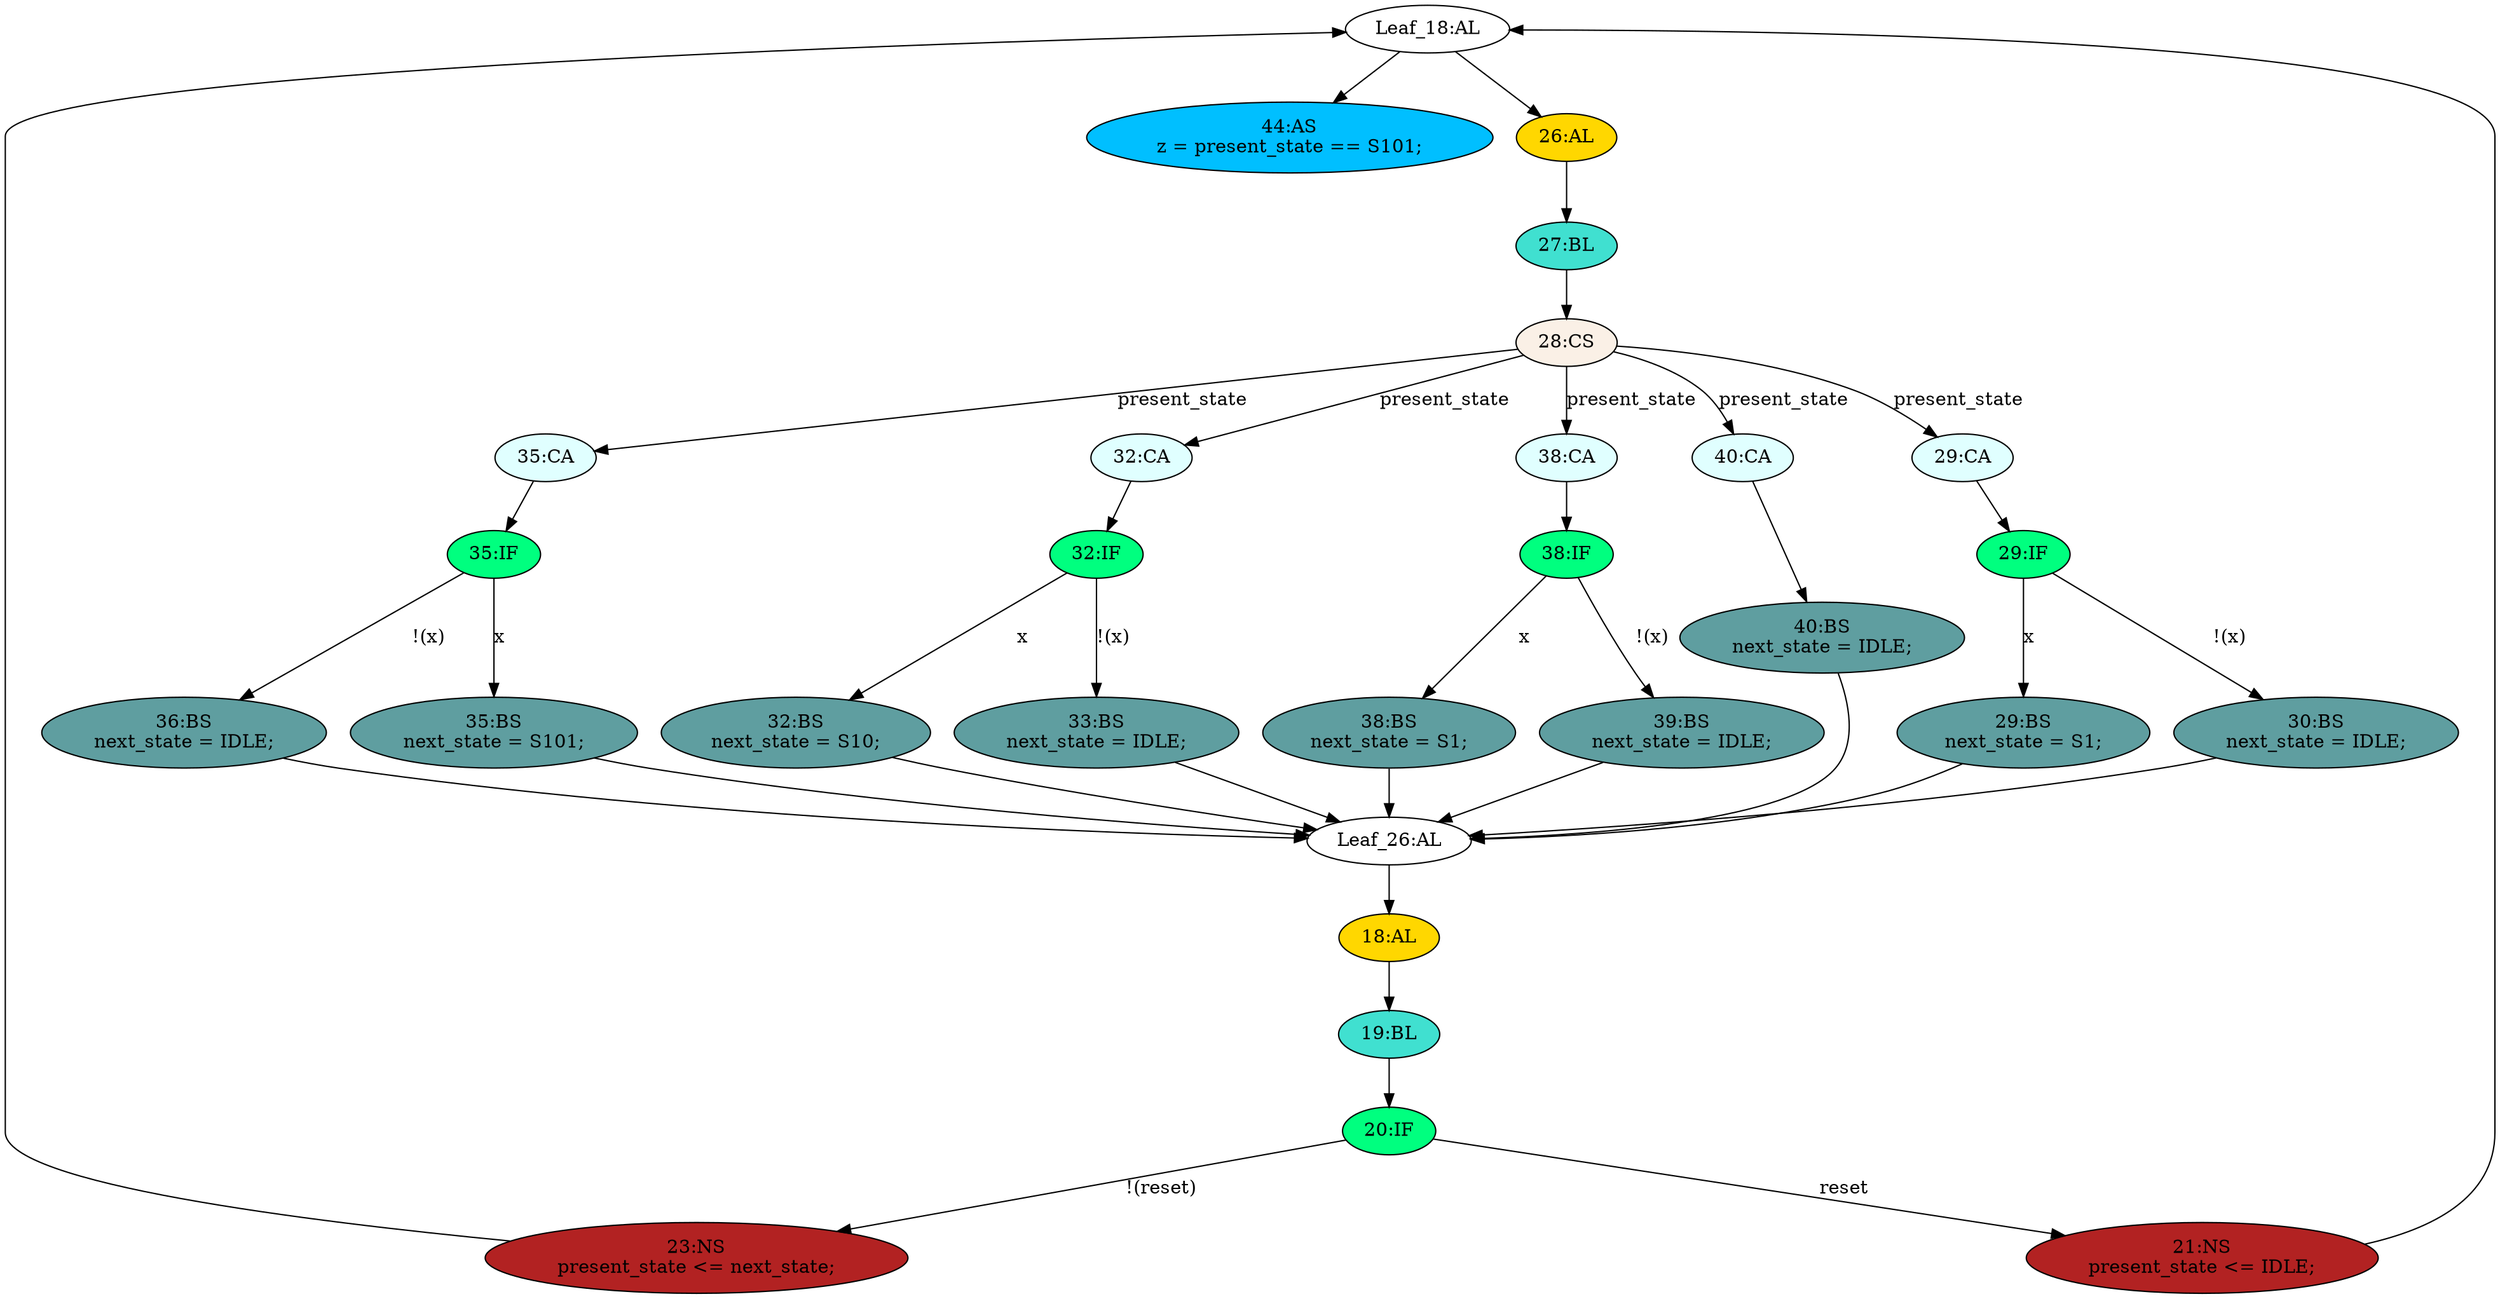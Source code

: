 strict digraph "compose( ,  )" {
	node [label="\N"];
	"44:AS"	[ast="<pyverilog.vparser.ast.Assign object at 0x7f2b2cbd82d0>",
		def_var="['z']",
		fillcolor=deepskyblue,
		label="44:AS
z = present_state == S101;",
		statements="[]",
		style=filled,
		typ=Assign,
		use_var="['present_state']"];
	"23:NS"	[ast="<pyverilog.vparser.ast.NonblockingSubstitution object at 0x7f2b2cf71050>",
		fillcolor=firebrick,
		label="23:NS
present_state <= next_state;",
		statements="[<pyverilog.vparser.ast.NonblockingSubstitution object at 0x7f2b2cf71050>]",
		style=filled,
		typ=NonblockingSubstitution];
	"Leaf_18:AL"	[def_var="['present_state']",
		label="Leaf_18:AL"];
	"23:NS" -> "Leaf_18:AL"	[cond="[]",
		lineno=None];
	"29:IF"	[ast="<pyverilog.vparser.ast.IfStatement object at 0x7f2b310c5d10>",
		fillcolor=springgreen,
		label="29:IF",
		statements="[]",
		style=filled,
		typ=IfStatement];
	"29:BS"	[ast="<pyverilog.vparser.ast.BlockingSubstitution object at 0x7f2b303e5190>",
		fillcolor=cadetblue,
		label="29:BS
next_state = S1;",
		statements="[<pyverilog.vparser.ast.BlockingSubstitution object at 0x7f2b303e5190>]",
		style=filled,
		typ=BlockingSubstitution];
	"29:IF" -> "29:BS"	[cond="['x']",
		label=x,
		lineno=29];
	"30:BS"	[ast="<pyverilog.vparser.ast.BlockingSubstitution object at 0x7f2b2cfea1d0>",
		fillcolor=cadetblue,
		label="30:BS
next_state = IDLE;",
		statements="[<pyverilog.vparser.ast.BlockingSubstitution object at 0x7f2b2cfea1d0>]",
		style=filled,
		typ=BlockingSubstitution];
	"29:IF" -> "30:BS"	[cond="['x']",
		label="!(x)",
		lineno=29];
	"38:BS"	[ast="<pyverilog.vparser.ast.BlockingSubstitution object at 0x7f2b2cbd89d0>",
		fillcolor=cadetblue,
		label="38:BS
next_state = S1;",
		statements="[<pyverilog.vparser.ast.BlockingSubstitution object at 0x7f2b2cbd89d0>]",
		style=filled,
		typ=BlockingSubstitution];
	"Leaf_26:AL"	[def_var="['next_state']",
		label="Leaf_26:AL"];
	"38:BS" -> "Leaf_26:AL"	[cond="[]",
		lineno=None];
	"32:BS"	[ast="<pyverilog.vparser.ast.BlockingSubstitution object at 0x7f2b2cf86510>",
		fillcolor=cadetblue,
		label="32:BS
next_state = S10;",
		statements="[<pyverilog.vparser.ast.BlockingSubstitution object at 0x7f2b2cf86510>]",
		style=filled,
		typ=BlockingSubstitution];
	"32:BS" -> "Leaf_26:AL"	[cond="[]",
		lineno=None];
	"35:IF"	[ast="<pyverilog.vparser.ast.IfStatement object at 0x7f2b2cbd8bd0>",
		fillcolor=springgreen,
		label="35:IF",
		statements="[]",
		style=filled,
		typ=IfStatement];
	"36:BS"	[ast="<pyverilog.vparser.ast.BlockingSubstitution object at 0x7f2b2cbd8890>",
		fillcolor=cadetblue,
		label="36:BS
next_state = IDLE;",
		statements="[<pyverilog.vparser.ast.BlockingSubstitution object at 0x7f2b2cbd8890>]",
		style=filled,
		typ=BlockingSubstitution];
	"35:IF" -> "36:BS"	[cond="['x']",
		label="!(x)",
		lineno=35];
	"35:BS"	[ast="<pyverilog.vparser.ast.BlockingSubstitution object at 0x7f2b2cbd8810>",
		fillcolor=cadetblue,
		label="35:BS
next_state = S101;",
		statements="[<pyverilog.vparser.ast.BlockingSubstitution object at 0x7f2b2cbd8810>]",
		style=filled,
		typ=BlockingSubstitution];
	"35:IF" -> "35:BS"	[cond="['x']",
		label=x,
		lineno=35];
	"28:CS"	[ast="<pyverilog.vparser.ast.CaseStatement object at 0x7f2b2cbd8790>",
		fillcolor=linen,
		label="28:CS",
		statements="[]",
		style=filled,
		typ=CaseStatement];
	"35:CA"	[ast="<pyverilog.vparser.ast.Case object at 0x7f2b2e7e8ad0>",
		fillcolor=lightcyan,
		label="35:CA",
		statements="[]",
		style=filled,
		typ=Case];
	"28:CS" -> "35:CA"	[cond="['present_state']",
		label=present_state,
		lineno=28];
	"32:CA"	[ast="<pyverilog.vparser.ast.Case object at 0x7f2b2e77f450>",
		fillcolor=lightcyan,
		label="32:CA",
		statements="[]",
		style=filled,
		typ=Case];
	"28:CS" -> "32:CA"	[cond="['present_state']",
		label=present_state,
		lineno=28];
	"38:CA"	[ast="<pyverilog.vparser.ast.Case object at 0x7f2b2cbd8d10>",
		fillcolor=lightcyan,
		label="38:CA",
		statements="[]",
		style=filled,
		typ=Case];
	"28:CS" -> "38:CA"	[cond="['present_state']",
		label=present_state,
		lineno=28];
	"40:CA"	[ast="<pyverilog.vparser.ast.Case object at 0x7f2b2cbd8a90>",
		fillcolor=lightcyan,
		label="40:CA",
		statements="[]",
		style=filled,
		typ=Case];
	"28:CS" -> "40:CA"	[cond="['present_state']",
		label=present_state,
		lineno=28];
	"29:CA"	[ast="<pyverilog.vparser.ast.Case object at 0x7f2b2cf66650>",
		fillcolor=lightcyan,
		label="29:CA",
		statements="[]",
		style=filled,
		typ=Case];
	"28:CS" -> "29:CA"	[cond="['present_state']",
		label=present_state,
		lineno=28];
	"29:BS" -> "Leaf_26:AL"	[cond="[]",
		lineno=None];
	"Leaf_18:AL" -> "44:AS";
	"26:AL"	[ast="<pyverilog.vparser.ast.Always object at 0x7f2b2cf66750>",
		clk_sens=False,
		fillcolor=gold,
		label="26:AL",
		sens="['x', 'present_state']",
		statements="[]",
		style=filled,
		typ=Always,
		use_var="['x', 'present_state']"];
	"Leaf_18:AL" -> "26:AL";
	"35:CA" -> "35:IF"	[cond="[]",
		lineno=None];
	"20:IF"	[ast="<pyverilog.vparser.ast.IfStatement object at 0x7f2b2cf71450>",
		fillcolor=springgreen,
		label="20:IF",
		statements="[]",
		style=filled,
		typ=IfStatement];
	"20:IF" -> "23:NS"	[cond="['reset']",
		label="!(reset)",
		lineno=20];
	"21:NS"	[ast="<pyverilog.vparser.ast.NonblockingSubstitution object at 0x7f2b2cf0e4d0>",
		fillcolor=firebrick,
		label="21:NS
present_state <= IDLE;",
		statements="[<pyverilog.vparser.ast.NonblockingSubstitution object at 0x7f2b2cf0e4d0>]",
		style=filled,
		typ=NonblockingSubstitution];
	"20:IF" -> "21:NS"	[cond="['reset']",
		label=reset,
		lineno=20];
	"33:BS"	[ast="<pyverilog.vparser.ast.BlockingSubstitution object at 0x7f2b2cbd8c90>",
		fillcolor=cadetblue,
		label="33:BS
next_state = IDLE;",
		statements="[<pyverilog.vparser.ast.BlockingSubstitution object at 0x7f2b2cbd8c90>]",
		style=filled,
		typ=BlockingSubstitution];
	"33:BS" -> "Leaf_26:AL"	[cond="[]",
		lineno=None];
	"40:BS"	[ast="<pyverilog.vparser.ast.BlockingSubstitution object at 0x7f2b2cbd8750>",
		fillcolor=cadetblue,
		label="40:BS
next_state = IDLE;",
		statements="[<pyverilog.vparser.ast.BlockingSubstitution object at 0x7f2b2cbd8750>]",
		style=filled,
		typ=BlockingSubstitution];
	"40:BS" -> "Leaf_26:AL"	[cond="[]",
		lineno=None];
	"38:IF"	[ast="<pyverilog.vparser.ast.IfStatement object at 0x7f2b2cbd8390>",
		fillcolor=springgreen,
		label="38:IF",
		statements="[]",
		style=filled,
		typ=IfStatement];
	"38:IF" -> "38:BS"	[cond="['x']",
		label=x,
		lineno=38];
	"39:BS"	[ast="<pyverilog.vparser.ast.BlockingSubstitution object at 0x7f2b2cbd8550>",
		fillcolor=cadetblue,
		label="39:BS
next_state = IDLE;",
		statements="[<pyverilog.vparser.ast.BlockingSubstitution object at 0x7f2b2cbd8550>]",
		style=filled,
		typ=BlockingSubstitution];
	"38:IF" -> "39:BS"	[cond="['x']",
		label="!(x)",
		lineno=38];
	"32:IF"	[ast="<pyverilog.vparser.ast.IfStatement object at 0x7f2b2cf86550>",
		fillcolor=springgreen,
		label="32:IF",
		statements="[]",
		style=filled,
		typ=IfStatement];
	"32:CA" -> "32:IF"	[cond="[]",
		lineno=None];
	"19:BL"	[ast="<pyverilog.vparser.ast.Block object at 0x7f2b2cf63ed0>",
		fillcolor=turquoise,
		label="19:BL",
		statements="[]",
		style=filled,
		typ=Block];
	"19:BL" -> "20:IF"	[cond="[]",
		lineno=None];
	"30:BS" -> "Leaf_26:AL"	[cond="[]",
		lineno=None];
	"18:AL"	[ast="<pyverilog.vparser.ast.Always object at 0x7f2b2cf63890>",
		clk_sens=True,
		fillcolor=gold,
		label="18:AL",
		sens="['clk', 'reset']",
		statements="[]",
		style=filled,
		typ=Always,
		use_var="['reset', 'next_state']"];
	"18:AL" -> "19:BL"	[cond="[]",
		lineno=None];
	"38:CA" -> "38:IF"	[cond="[]",
		lineno=None];
	"36:BS" -> "Leaf_26:AL"	[cond="[]",
		lineno=None];
	"27:BL"	[ast="<pyverilog.vparser.ast.Block object at 0x7f2b2cf66e90>",
		fillcolor=turquoise,
		label="27:BL",
		statements="[]",
		style=filled,
		typ=Block];
	"26:AL" -> "27:BL"	[cond="[]",
		lineno=None];
	"Leaf_26:AL" -> "18:AL";
	"32:IF" -> "32:BS"	[cond="['x']",
		label=x,
		lineno=32];
	"32:IF" -> "33:BS"	[cond="['x']",
		label="!(x)",
		lineno=32];
	"27:BL" -> "28:CS"	[cond="[]",
		lineno=None];
	"40:CA" -> "40:BS"	[cond="[]",
		lineno=None];
	"39:BS" -> "Leaf_26:AL"	[cond="[]",
		lineno=None];
	"29:CA" -> "29:IF"	[cond="[]",
		lineno=None];
	"35:BS" -> "Leaf_26:AL"	[cond="[]",
		lineno=None];
	"21:NS" -> "Leaf_18:AL"	[cond="[]",
		lineno=None];
}
